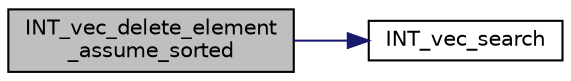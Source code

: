 digraph "INT_vec_delete_element_assume_sorted"
{
  edge [fontname="Helvetica",fontsize="10",labelfontname="Helvetica",labelfontsize="10"];
  node [fontname="Helvetica",fontsize="10",shape=record];
  rankdir="LR";
  Node2415 [label="INT_vec_delete_element\l_assume_sorted",height=0.2,width=0.4,color="black", fillcolor="grey75", style="filled", fontcolor="black"];
  Node2415 -> Node2416 [color="midnightblue",fontsize="10",style="solid",fontname="Helvetica"];
  Node2416 [label="INT_vec_search",height=0.2,width=0.4,color="black", fillcolor="white", style="filled",URL="$d5/de2/foundations_2data__structures_2data__structures_8h.html#ad103ef2316a1f671bdb68fd9cd9ba945"];
}
